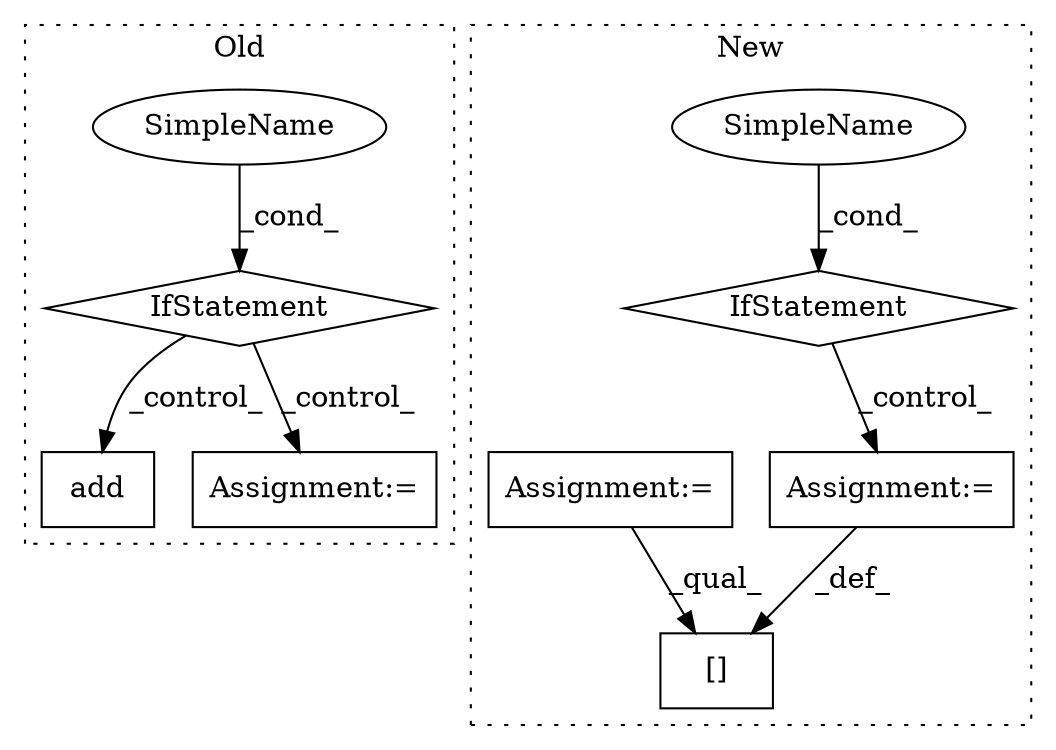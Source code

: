digraph G {
subgraph cluster0 {
1 [label="add" a="32" s="650,675" l="4,1" shape="box"];
6 [label="IfStatement" a="25" s="441,474" l="4,2" shape="diamond"];
7 [label="SimpleName" a="42" s="" l="" shape="ellipse"];
8 [label="Assignment:=" a="7" s="1011" l="1" shape="box"];
label = "Old";
style="dotted";
}
subgraph cluster1 {
2 [label="[]" a="2" s="684,717" l="11,1" shape="box"];
3 [label="Assignment:=" a="7" s="458" l="1" shape="box"];
4 [label="IfStatement" a="25" s="406,439" l="4,2" shape="diamond"];
5 [label="SimpleName" a="42" s="" l="" shape="ellipse"];
9 [label="Assignment:=" a="7" s="663" l="1" shape="box"];
label = "New";
style="dotted";
}
3 -> 2 [label="_def_"];
4 -> 3 [label="_control_"];
5 -> 4 [label="_cond_"];
6 -> 1 [label="_control_"];
6 -> 8 [label="_control_"];
7 -> 6 [label="_cond_"];
9 -> 2 [label="_qual_"];
}